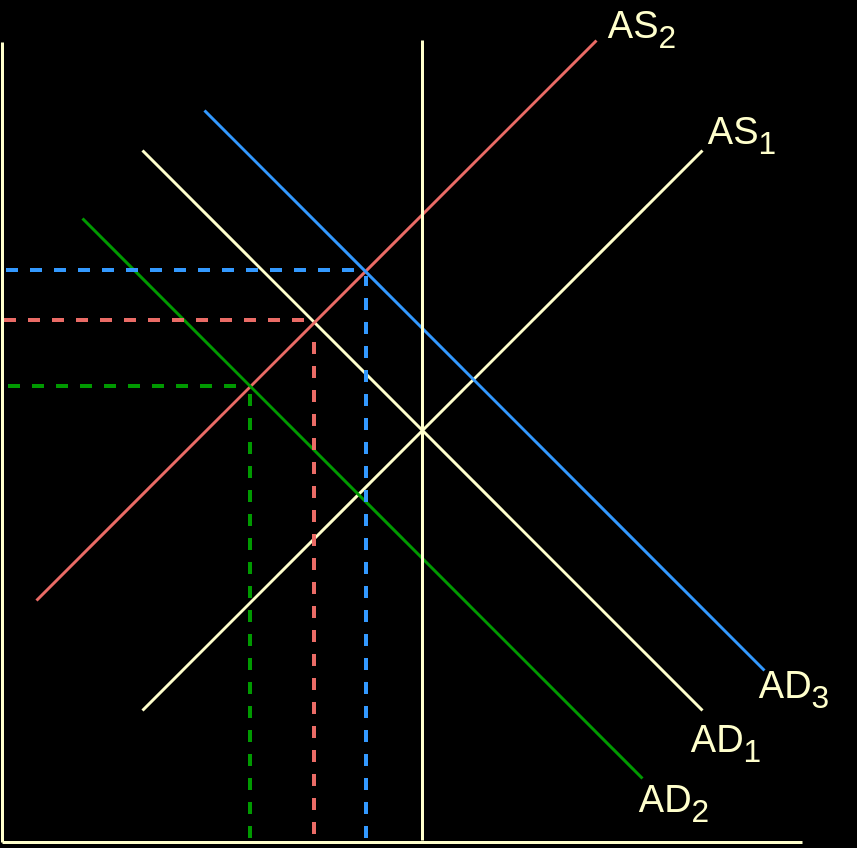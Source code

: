 <mxfile version="23.1.5" type="github">
  <diagram name="Lapa-1" id="Rf0dH-RHfIWb1ogxZCDB">
    <mxGraphModel dx="1050" dy="569" grid="1" gridSize="10" guides="1" tooltips="1" connect="1" arrows="1" fold="1" page="1" pageScale="1" pageWidth="1200" pageHeight="1600" background="#000000" math="0" shadow="0">
      <root>
        <mxCell id="0" />
        <mxCell id="1" parent="0" />
        <mxCell id="MR5CKGzvw86vKd8dYCDD-4" value="" style="endArrow=none;html=1;rounded=0;strokeColor=#FFFFCC;strokeWidth=1.5;" edge="1" parent="1">
          <mxGeometry width="50" height="50" relative="1" as="geometry">
            <mxPoint x="480" y="521" as="sourcePoint" />
            <mxPoint x="480" y="121" as="targetPoint" />
          </mxGeometry>
        </mxCell>
        <mxCell id="MR5CKGzvw86vKd8dYCDD-5" value="" style="endArrow=none;html=1;rounded=0;strokeColor=#FFFFCC;strokeWidth=1.5;" edge="1" parent="1">
          <mxGeometry width="50" height="50" relative="1" as="geometry">
            <mxPoint x="480" y="521" as="sourcePoint" />
            <mxPoint x="880" y="521" as="targetPoint" />
          </mxGeometry>
        </mxCell>
        <mxCell id="MR5CKGzvw86vKd8dYCDD-6" value="" style="endArrow=none;html=1;rounded=0;strokeColor=#FFFFCC;strokeWidth=1.5;" edge="1" parent="1">
          <mxGeometry width="50" height="50" relative="1" as="geometry">
            <mxPoint x="550" y="455" as="sourcePoint" />
            <mxPoint x="830" y="175" as="targetPoint" />
          </mxGeometry>
        </mxCell>
        <mxCell id="MR5CKGzvw86vKd8dYCDD-7" value="" style="endArrow=none;html=1;rounded=0;strokeColor=#FFFFCC;strokeWidth=1.5;" edge="1" parent="1">
          <mxGeometry width="50" height="50" relative="1" as="geometry">
            <mxPoint x="550" y="175" as="sourcePoint" />
            <mxPoint x="830" y="455" as="targetPoint" />
          </mxGeometry>
        </mxCell>
        <mxCell id="MR5CKGzvw86vKd8dYCDD-8" value="" style="endArrow=none;html=1;rounded=0;strokeColor=#EA6B66;strokeWidth=1.5;" edge="1" parent="1">
          <mxGeometry width="50" height="50" relative="1" as="geometry">
            <mxPoint x="497" y="400" as="sourcePoint" />
            <mxPoint x="777" y="120" as="targetPoint" />
          </mxGeometry>
        </mxCell>
        <mxCell id="MR5CKGzvw86vKd8dYCDD-10" value="" style="endArrow=none;html=1;rounded=0;strokeColor=#009900;strokeWidth=1.5;" edge="1" parent="1">
          <mxGeometry width="50" height="50" relative="1" as="geometry">
            <mxPoint x="520" y="209" as="sourcePoint" />
            <mxPoint x="800" y="489" as="targetPoint" />
          </mxGeometry>
        </mxCell>
        <mxCell id="MR5CKGzvw86vKd8dYCDD-11" value="" style="endArrow=none;html=1;rounded=0;strokeColor=#3399FF;strokeWidth=1.5;" edge="1" parent="1">
          <mxGeometry width="50" height="50" relative="1" as="geometry">
            <mxPoint x="581" y="155" as="sourcePoint" />
            <mxPoint x="861" y="435" as="targetPoint" />
          </mxGeometry>
        </mxCell>
        <mxCell id="MR5CKGzvw86vKd8dYCDD-12" value="" style="endArrow=none;html=1;rounded=0;strokeWidth=1.5;strokeColor=#FFFFCC;" edge="1" parent="1">
          <mxGeometry width="50" height="50" relative="1" as="geometry">
            <mxPoint x="690" y="520" as="sourcePoint" />
            <mxPoint x="690" y="120" as="targetPoint" />
          </mxGeometry>
        </mxCell>
        <mxCell id="MR5CKGzvw86vKd8dYCDD-13" value="AS&lt;sub&gt;1&lt;/sub&gt;" style="text;html=1;align=center;verticalAlign=middle;whiteSpace=wrap;rounded=0;fontColor=#FFFFCC;fontSize=19;" vertex="1" parent="1">
          <mxGeometry x="820" y="153" width="60" height="30" as="geometry" />
        </mxCell>
        <mxCell id="MR5CKGzvw86vKd8dYCDD-14" value="AS&lt;sub&gt;2&lt;/sub&gt;" style="text;html=1;align=center;verticalAlign=middle;whiteSpace=wrap;rounded=0;fontColor=#FFFFCC;fontSize=19;" vertex="1" parent="1">
          <mxGeometry x="770" y="100" width="60" height="30" as="geometry" />
        </mxCell>
        <mxCell id="MR5CKGzvw86vKd8dYCDD-15" value="AD&lt;sub&gt;1&lt;/sub&gt;" style="text;html=1;align=center;verticalAlign=middle;whiteSpace=wrap;rounded=0;fontColor=#FFFFCC;fontSize=19;" vertex="1" parent="1">
          <mxGeometry x="812" y="457" width="60" height="30" as="geometry" />
        </mxCell>
        <mxCell id="MR5CKGzvw86vKd8dYCDD-16" value="AD&lt;sub&gt;2&lt;/sub&gt;" style="text;html=1;align=center;verticalAlign=middle;whiteSpace=wrap;rounded=0;fontColor=#FFFFCC;fontSize=19;" vertex="1" parent="1">
          <mxGeometry x="786" y="487" width="60" height="30" as="geometry" />
        </mxCell>
        <mxCell id="MR5CKGzvw86vKd8dYCDD-17" value="AD&lt;sub&gt;3&lt;/sub&gt;" style="text;html=1;align=center;verticalAlign=middle;whiteSpace=wrap;rounded=0;fontColor=#FFFFCC;fontSize=19;" vertex="1" parent="1">
          <mxGeometry x="846" y="430" width="60" height="30" as="geometry" />
        </mxCell>
        <mxCell id="MR5CKGzvw86vKd8dYCDD-18" value="" style="endArrow=none;dashed=1;html=1;strokeWidth=2;rounded=0;fontColor=#EA6B66;strokeColor=#EA6B66;sourcePerimeterSpacing=0;" edge="1" parent="1">
          <mxGeometry width="50" height="50" relative="1" as="geometry">
            <mxPoint x="636" y="517" as="sourcePoint" />
            <mxPoint x="636" y="267" as="targetPoint" />
          </mxGeometry>
        </mxCell>
        <mxCell id="MR5CKGzvw86vKd8dYCDD-19" value="" style="endArrow=none;dashed=1;html=1;strokeWidth=2;rounded=0;fontColor=#EA6B66;strokeColor=#009900;sourcePerimeterSpacing=0;" edge="1" parent="1">
          <mxGeometry width="50" height="50" relative="1" as="geometry">
            <mxPoint x="604" y="519" as="sourcePoint" />
            <mxPoint x="604" y="295" as="targetPoint" />
          </mxGeometry>
        </mxCell>
        <mxCell id="MR5CKGzvw86vKd8dYCDD-20" value="" style="endArrow=none;dashed=1;html=1;strokeWidth=2;rounded=0;fontColor=#EA6B66;strokeColor=#3399FF;sourcePerimeterSpacing=0;" edge="1" parent="1">
          <mxGeometry width="50" height="50" relative="1" as="geometry">
            <mxPoint x="482" y="235" as="sourcePoint" />
            <mxPoint x="662" y="235" as="targetPoint" />
          </mxGeometry>
        </mxCell>
        <mxCell id="MR5CKGzvw86vKd8dYCDD-21" value="" style="endArrow=none;dashed=1;html=1;strokeWidth=2;rounded=0;fontColor=#EA6B66;strokeColor=#009900;sourcePerimeterSpacing=0;" edge="1" parent="1">
          <mxGeometry width="50" height="50" relative="1" as="geometry">
            <mxPoint x="483" y="293" as="sourcePoint" />
            <mxPoint x="603" y="293" as="targetPoint" />
          </mxGeometry>
        </mxCell>
        <mxCell id="MR5CKGzvw86vKd8dYCDD-22" value="" style="endArrow=none;dashed=1;html=1;strokeWidth=2;rounded=0;fontColor=#EA6B66;strokeColor=#EA6B66;sourcePerimeterSpacing=0;" edge="1" parent="1">
          <mxGeometry width="50" height="50" relative="1" as="geometry">
            <mxPoint x="481" y="260" as="sourcePoint" />
            <mxPoint x="631" y="260" as="targetPoint" />
          </mxGeometry>
        </mxCell>
        <mxCell id="MR5CKGzvw86vKd8dYCDD-23" value="" style="endArrow=none;dashed=1;html=1;strokeWidth=2;rounded=0;fontColor=#EA6B66;strokeColor=#3399FF;sourcePerimeterSpacing=0;" edge="1" parent="1">
          <mxGeometry width="50" height="50" relative="1" as="geometry">
            <mxPoint x="662" y="519" as="sourcePoint" />
            <mxPoint x="662" y="238" as="targetPoint" />
          </mxGeometry>
        </mxCell>
      </root>
    </mxGraphModel>
  </diagram>
</mxfile>
